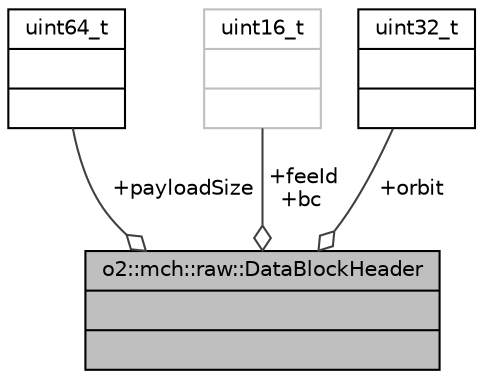 digraph "o2::mch::raw::DataBlockHeader"
{
 // INTERACTIVE_SVG=YES
  bgcolor="transparent";
  edge [fontname="Helvetica",fontsize="10",labelfontname="Helvetica",labelfontsize="10"];
  node [fontname="Helvetica",fontsize="10",shape=record];
  Node1 [label="{o2::mch::raw::DataBlockHeader\n||}",height=0.2,width=0.4,color="black", fillcolor="grey75", style="filled", fontcolor="black"];
  Node2 -> Node1 [color="grey25",fontsize="10",style="solid",label=" +payloadSize" ,arrowhead="odiamond",fontname="Helvetica"];
  Node2 [label="{uint64_t\n||}",height=0.2,width=0.4,color="black",URL="$d6/d30/classuint64__t.html"];
  Node3 -> Node1 [color="grey25",fontsize="10",style="solid",label=" +feeId\n+bc" ,arrowhead="odiamond",fontname="Helvetica"];
  Node3 [label="{uint16_t\n||}",height=0.2,width=0.4,color="grey75"];
  Node4 -> Node1 [color="grey25",fontsize="10",style="solid",label=" +orbit" ,arrowhead="odiamond",fontname="Helvetica"];
  Node4 [label="{uint32_t\n||}",height=0.2,width=0.4,color="black",URL="$d3/d87/classuint32__t.html"];
}
